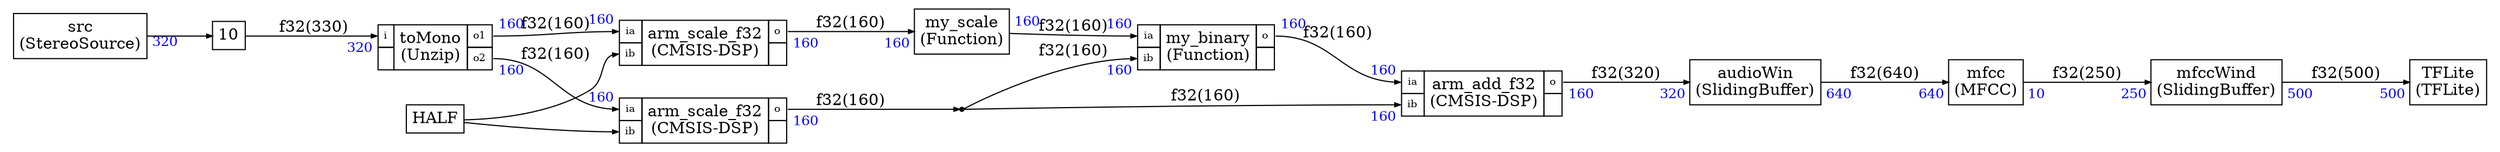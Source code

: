 



digraph structs {
    node [shape=plaintext]
    rankdir=LR
    edge [arrowsize=0.5]
    fontname="times"


TFLite [label=<
<TABLE BORDER="0" CELLBORDER="1" CELLSPACING="0" CELLPADDING="4">
  <TR>
    <TD ALIGN="CENTER" PORT="i">TFLite<BR/>(TFLite)</TD>
  </TR>
</TABLE>>];


arm_add_f321 [label=<
<TABLE BORDER="0" CELLBORDER="1" CELLSPACING="0" CELLPADDING="4">
  <TR>
    <TD PORT="ia"><FONT POINT-SIZE="9.0">ia</FONT></TD>
    <TD ALIGN="CENTER" ROWSPAN="2">arm_add_f32<BR/>(CMSIS-DSP)</TD>
    <TD PORT="o"><FONT POINT-SIZE="9.0">o</FONT></TD>
  </TR>
<TR>
<TD PORT="ib"><FONT POINT-SIZE="9.0">ib</FONT></TD>

 
<TD></TD></TR>

</TABLE>>];


arm_scale_f321 [label=<
<TABLE BORDER="0" CELLBORDER="1" CELLSPACING="0" CELLPADDING="4">
  <TR>
    <TD PORT="ia"><FONT POINT-SIZE="9.0">ia</FONT></TD>
    <TD ALIGN="CENTER" ROWSPAN="2">arm_scale_f32<BR/>(CMSIS-DSP)</TD>
    <TD PORT="o"><FONT POINT-SIZE="9.0">o</FONT></TD>
  </TR>
<TR>
<TD PORT="ib"><FONT POINT-SIZE="9.0">ib</FONT></TD>

 
<TD></TD></TR>

</TABLE>>];


arm_scale_f322 [label=<
<TABLE BORDER="0" CELLBORDER="1" CELLSPACING="0" CELLPADDING="4">
  <TR>
    <TD PORT="ia"><FONT POINT-SIZE="9.0">ia</FONT></TD>
    <TD ALIGN="CENTER" ROWSPAN="2">arm_scale_f32<BR/>(CMSIS-DSP)</TD>
    <TD PORT="o"><FONT POINT-SIZE="9.0">o</FONT></TD>
  </TR>
<TR>
<TD PORT="ib"><FONT POINT-SIZE="9.0">ib</FONT></TD>

 
<TD></TD></TR>

</TABLE>>];

audioWin [label=<
<TABLE BORDER="0" CELLBORDER="1" CELLSPACING="0" CELLPADDING="4">
  <TR>
    <TD ALIGN="CENTER" PORT="i">audioWin<BR/>(SlidingBuffer)</TD>
  </TR>
</TABLE>>];

dup0 [shape=point,label=dup0]

mfcc [label=<
<TABLE BORDER="0" CELLBORDER="1" CELLSPACING="0" CELLPADDING="4">
  <TR>
    <TD ALIGN="CENTER" PORT="i">mfcc<BR/>(MFCC)</TD>
  </TR>
</TABLE>>];

mfccWind [label=<
<TABLE BORDER="0" CELLBORDER="1" CELLSPACING="0" CELLPADDING="4">
  <TR>
    <TD ALIGN="CENTER" PORT="i">mfccWind<BR/>(SlidingBuffer)</TD>
  </TR>
</TABLE>>];


my_binary1 [label=<
<TABLE BORDER="0" CELLBORDER="1" CELLSPACING="0" CELLPADDING="4">
  <TR>
    <TD PORT="ia"><FONT POINT-SIZE="9.0">ia</FONT></TD>
    <TD ALIGN="CENTER" ROWSPAN="2">my_binary<BR/>(Function)</TD>
    <TD PORT="o"><FONT POINT-SIZE="9.0">o</FONT></TD>
  </TR>
<TR>
<TD PORT="ib"><FONT POINT-SIZE="9.0">ib</FONT></TD>

 
<TD></TD></TR>

</TABLE>>];

my_scale1 [label=<
<TABLE BORDER="0" CELLBORDER="1" CELLSPACING="0" CELLPADDING="4">
  <TR>
    <TD ALIGN="CENTER" PORT="i">my_scale<BR/>(Function)</TD>
  </TR>
</TABLE>>];

src [label=<
<TABLE BORDER="0" CELLBORDER="1" CELLSPACING="0" CELLPADDING="4">
  <TR>
    <TD ALIGN="CENTER" PORT="i">src<BR/>(StereoSource)</TD>
  </TR>
</TABLE>>];


toMono [label=<
<TABLE BORDER="0" CELLBORDER="1" CELLSPACING="0" CELLPADDING="4">
  <TR>
    <TD PORT="i"><FONT POINT-SIZE="9.0">i</FONT></TD>
    <TD ALIGN="CENTER" ROWSPAN="2">toMono<BR/>(Unzip)</TD>
    <TD PORT="o1"><FONT POINT-SIZE="9.0">o1</FONT></TD>
  </TR>
<TR>
 
<TD></TD>
<TD PORT="o2"><FONT POINT-SIZE="9.0">o2</FONT></TD>
</TR>

</TABLE>>];


srctoMonoDelay [label=<
<TABLE BORDER="0" CELLBORDER="1" CELLSPACING="0" CELLPADDING="4">
  <TR>
    <TD ALIGN="CENTER" PORT="i">10</TD>
  </TR>
</TABLE>>];


src:i -> srctoMonoDelay:i [label="",taillabel=<<TABLE BORDER="0" CELLPADDING="2"><TR><TD><FONT COLOR="blue" POINT-SIZE="12.0" >320</FONT>
</TD></TR></TABLE>>]

srctoMonoDelay:i -> toMono:i [label="f32(330)"
,headlabel=<<TABLE BORDER="0" CELLPADDING="2"><TR><TD><FONT COLOR="blue" POINT-SIZE="12.0" >320</FONT>
</TD></TR></TABLE>>]


toMono:o1 -> arm_scale_f321:ia [label="f32(160)"
,headlabel=<<TABLE BORDER="0" CELLPADDING="2"><TR><TD><FONT COLOR="blue" POINT-SIZE="12.0" >160</FONT>
</TD></TR></TABLE>>
,taillabel=<<TABLE BORDER="0" CELLPADDING="2"><TR><TD><FONT COLOR="blue" POINT-SIZE="12.0" >160</FONT>
</TD></TR></TABLE>>]

toMono:o2 -> arm_scale_f322:ia [label="f32(160)"
,headlabel=<<TABLE BORDER="0" CELLPADDING="2"><TR><TD><FONT COLOR="blue" POINT-SIZE="12.0" >160</FONT>
</TD></TR></TABLE>>
,taillabel=<<TABLE BORDER="0" CELLPADDING="2"><TR><TD><FONT COLOR="blue" POINT-SIZE="12.0" >160</FONT>
</TD></TR></TABLE>>]

arm_scale_f321:o -> my_scale1:i [label="f32(160)"
,headlabel=<<TABLE BORDER="0" CELLPADDING="2"><TR><TD><FONT COLOR="blue" POINT-SIZE="12.0" >160</FONT>
</TD></TR></TABLE>>
,taillabel=<<TABLE BORDER="0" CELLPADDING="2"><TR><TD><FONT COLOR="blue" POINT-SIZE="12.0" >160</FONT>
</TD></TR></TABLE>>]

my_scale1:i -> my_binary1:ia [label="f32(160)"
,headlabel=<<TABLE BORDER="0" CELLPADDING="2"><TR><TD><FONT COLOR="blue" POINT-SIZE="12.0" >160</FONT>
</TD></TR></TABLE>>
,taillabel=<<TABLE BORDER="0" CELLPADDING="2"><TR><TD><FONT COLOR="blue" POINT-SIZE="12.0" >160</FONT>
</TD></TR></TABLE>>]

my_binary1:o -> arm_add_f321:ia [label="f32(160)"
,headlabel=<<TABLE BORDER="0" CELLPADDING="2"><TR><TD><FONT COLOR="blue" POINT-SIZE="12.0" >160</FONT>
</TD></TR></TABLE>>
,taillabel=<<TABLE BORDER="0" CELLPADDING="2"><TR><TD><FONT COLOR="blue" POINT-SIZE="12.0" >160</FONT>
</TD></TR></TABLE>>]

arm_add_f321:o -> audioWin:i [label="f32(320)"
,headlabel=<<TABLE BORDER="0" CELLPADDING="2"><TR><TD><FONT COLOR="blue" POINT-SIZE="12.0" >320</FONT>
</TD></TR></TABLE>>
,taillabel=<<TABLE BORDER="0" CELLPADDING="2"><TR><TD><FONT COLOR="blue" POINT-SIZE="12.0" >160</FONT>
</TD></TR></TABLE>>]

audioWin:i -> mfcc:i [label="f32(640)"
,headlabel=<<TABLE BORDER="0" CELLPADDING="2"><TR><TD><FONT COLOR="blue" POINT-SIZE="12.0" >640</FONT>
</TD></TR></TABLE>>
,taillabel=<<TABLE BORDER="0" CELLPADDING="2"><TR><TD><FONT COLOR="blue" POINT-SIZE="12.0" >640</FONT>
</TD></TR></TABLE>>]

mfcc:i -> mfccWind:i [label="f32(250)"
,headlabel=<<TABLE BORDER="0" CELLPADDING="2"><TR><TD><FONT COLOR="blue" POINT-SIZE="12.0" >250</FONT>
</TD></TR></TABLE>>
,taillabel=<<TABLE BORDER="0" CELLPADDING="2"><TR><TD><FONT COLOR="blue" POINT-SIZE="12.0" >10</FONT>
</TD></TR></TABLE>>]

mfccWind:i -> TFLite:i [label="f32(500)"
,headlabel=<<TABLE BORDER="0" CELLPADDING="2"><TR><TD><FONT COLOR="blue" POINT-SIZE="12.0" >500</FONT>
</TD></TR></TABLE>>
,taillabel=<<TABLE BORDER="0" CELLPADDING="2"><TR><TD><FONT COLOR="blue" POINT-SIZE="12.0" >500</FONT>
</TD></TR></TABLE>>]

arm_scale_f322:o ->  
dup0 [label="f32(160)"

,taillabel=<<TABLE BORDER="0" CELLPADDING="2"><TR><TD><FONT COLOR="blue" POINT-SIZE="12.0" >160</FONT>
</TD></TR></TABLE>>]

 
dup0 -> my_binary1:ib [label="f32(160)"
,headlabel=<<TABLE BORDER="0" CELLPADDING="2"><TR><TD><FONT COLOR="blue" POINT-SIZE="12.0" >160</FONT>
</TD></TR></TABLE>>
]

 
dup0 -> arm_add_f321:ib [label="f32(160)"
,headlabel=<<TABLE BORDER="0" CELLPADDING="2"><TR><TD><FONT COLOR="blue" POINT-SIZE="12.0" >160</FONT>
</TD></TR></TABLE>>
]

HALF [label=<
<TABLE BORDER="0" CELLBORDER="1" CELLSPACING="0" CELLPADDING="4">
  <TR>
    <TD ALIGN="CENTER" PORT="i">HALF</TD>
  </TR>
</TABLE>>];

HALF:i -> arm_scale_f321:ib

HALF:i -> arm_scale_f322:ib

}
